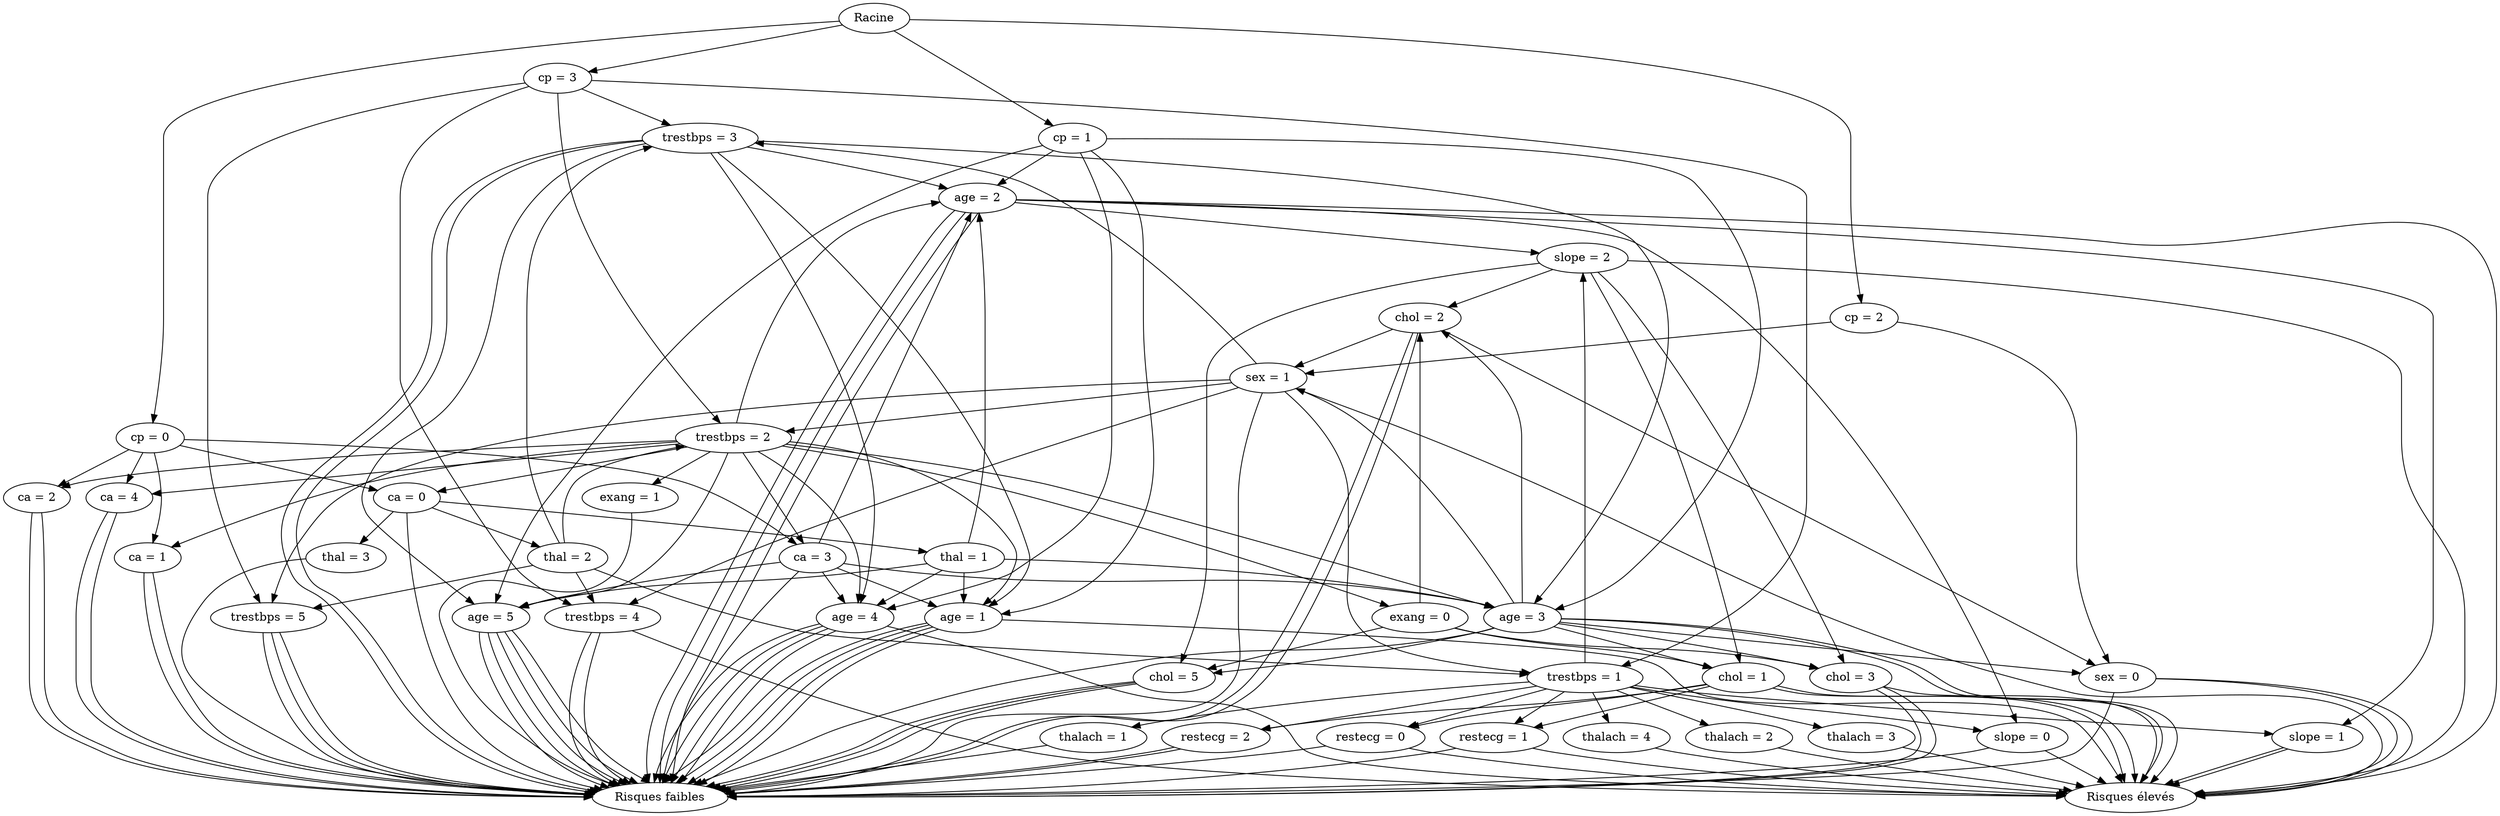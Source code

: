 digraph tree {
    "Racine";
    "cp = 3";
    "trestbps = 4";
    "Risques élevés";
    "trestbps = 5";
    "Risques faibles";
    "trestbps = 3";
    "age = 1";
    "Risques faibles";
    "age = 2";
    "Risques élevés";
    "age = 4";
    "Risques élevés";
    "age = 5";
    "Risques faibles";
    "age = 3";
    "sex = 0";
    "Risques élevés";
    "sex = 1";
    "Risques faibles";
    "trestbps = 1";
    "restecg = 0";
    "Risques élevés";
    "restecg = 1";
    "Risques faibles";
    "restecg = 2";
    "Risques faibles";
    "trestbps = 2";
    "age = 3";
    "Risques faibles";
    "age = 1";
    "Risques élevés";
    "age = 2";
    "Risques faibles";
    "age = 4";
    "Risques faibles";
    "age = 5";
    "Risques faibles";
    "cp = 0";
    "ca = 3";
    "Risques faibles";
    "ca = 1";
    "Risques faibles";
    "ca = 2";
    "Risques faibles";
    "ca = 4";
    "Risques faibles";
    "ca = 0";
    "thal = 3";
    "Risques faibles";
    "thal = 1";
    "age = 3";
    "Risques élevés";
    "age = 1";
    "Risques faibles";
    "age = 2";
    "Risques faibles";
    "age = 4";
    "Risques faibles";
    "age = 5";
    "Risques faibles";
    "thal = 2";
    "trestbps = 3";
    "Risques faibles";
    "trestbps = 4";
    "Risques faibles";
    "trestbps = 5";
    "Risques faibles";
    "trestbps = 1";
    "thalach = 1";
    "Risques faibles";
    "thalach = 4";
    "Risques élevés";
    "thalach = 2";
    "Risques élevés";
    "thalach = 3";
    "Risques élevés";
    "trestbps = 2";
    "exang = 1";
    "Risques faibles";
    "exang = 0";
    "chol = 5";
    "Risques faibles";
    "chol = 3";
    "Risques élevés";
    "chol = 1";
    "Risques élevés";
    "chol = 2";
    "sex = 0";
    "Risques faibles";
    "sex = 1";
    "Risques élevés";
    "cp = 1";
    "age = 1";
    "Risques faibles";
    "age = 4";
    "Risques faibles";
    "age = 5";
    "Risques faibles";
    "age = 3";
    "chol = 5";
    "Risques faibles";
    "chol = 3";
    "Risques faibles";
    "chol = 1";
    "Risques élevés";
    "chol = 2";
    "Risques faibles";
    "age = 2";
    "slope = 0";
    "Risques faibles";
    "slope = 1";
    "Risques élevés";
    "slope = 2";
    "Risques élevés";
    "cp = 2";
    "sex = 0";
    "Risques élevés";
    "sex = 1";
    "trestbps = 3";
    "Risques faibles";
    "trestbps = 4";
    "Risques faibles";
    "trestbps = 5";
    "Risques faibles";
    "trestbps = 1";
    "slope = 0";
    "Risques élevés";
    "slope = 1";
    "Risques élevés";
    "slope = 2";
    "chol = 5";
    "Risques faibles";
    "chol = 3";
    "Risques faibles";
    "chol = 2";
    "Risques faibles";
    "chol = 1";
    "restecg = 0";
    "Risques faibles";
    "restecg = 1";
    "Risques élevés";
    "restecg = 2";
    "Risques faibles";
    "trestbps = 2";
    "ca = 1";
    "Risques faibles";
    "ca = 2";
    "Risques faibles";
    "ca = 4";
    "Risques faibles";
    "ca = 0";
    "Risques faibles";
    "ca = 3";
    "age = 3";
    "Risques élevés";
    "age = 1";
    "Risques faibles";
    "age = 2";
    "Risques faibles";
    "age = 4";
    "Risques faibles";
    "age = 5";
    "Risques faibles";
    "Racine" -> "cp = 3";
    "Racine" -> "cp = 0";
    "Racine" -> "cp = 1";
    "Racine" -> "cp = 2";
    "cp = 3" -> "trestbps = 4";
    "cp = 3" -> "trestbps = 5";
    "cp = 3" -> "trestbps = 3";
    "cp = 3" -> "trestbps = 1";
    "cp = 3" -> "trestbps = 2";
    "trestbps = 4" -> "Risques élevés";
    "trestbps = 5" -> "Risques faibles";
    "trestbps = 3" -> "age = 1";
    "trestbps = 3" -> "age = 2";
    "trestbps = 3" -> "age = 4";
    "trestbps = 3" -> "age = 5";
    "trestbps = 3" -> "age = 3";
    "age = 1" -> "Risques faibles";
    "age = 2" -> "Risques élevés";
    "age = 4" -> "Risques élevés";
    "age = 5" -> "Risques faibles";
    "age = 3" -> "sex = 0";
    "age = 3" -> "sex = 1";
    "sex = 0" -> "Risques élevés";
    "sex = 1" -> "Risques faibles";
    "trestbps = 1" -> "restecg = 0";
    "trestbps = 1" -> "restecg = 1";
    "trestbps = 1" -> "restecg = 2";
    "restecg = 0" -> "Risques élevés";
    "restecg = 1" -> "Risques faibles";
    "restecg = 2" -> "Risques faibles";
    "trestbps = 2" -> "age = 3";
    "trestbps = 2" -> "age = 1";
    "trestbps = 2" -> "age = 2";
    "trestbps = 2" -> "age = 4";
    "trestbps = 2" -> "age = 5";
    "age = 3" -> "Risques faibles";
    "age = 1" -> "Risques élevés";
    "age = 2" -> "Risques faibles";
    "age = 4" -> "Risques faibles";
    "age = 5" -> "Risques faibles";
    "cp = 0" -> "ca = 3";
    "cp = 0" -> "ca = 1";
    "cp = 0" -> "ca = 2";
    "cp = 0" -> "ca = 4";
    "cp = 0" -> "ca = 0";
    "ca = 3" -> "Risques faibles";
    "ca = 1" -> "Risques faibles";
    "ca = 2" -> "Risques faibles";
    "ca = 4" -> "Risques faibles";
    "ca = 0" -> "thal = 3";
    "ca = 0" -> "thal = 1";
    "ca = 0" -> "thal = 2";
    "thal = 3" -> "Risques faibles";
    "thal = 1" -> "age = 3";
    "thal = 1" -> "age = 1";
    "thal = 1" -> "age = 2";
    "thal = 1" -> "age = 4";
    "thal = 1" -> "age = 5";
    "age = 3" -> "Risques élevés";
    "age = 1" -> "Risques faibles";
    "age = 2" -> "Risques faibles";
    "age = 4" -> "Risques faibles";
    "age = 5" -> "Risques faibles";
    "thal = 2" -> "trestbps = 3";
    "thal = 2" -> "trestbps = 4";
    "thal = 2" -> "trestbps = 5";
    "thal = 2" -> "trestbps = 1";
    "thal = 2" -> "trestbps = 2";
    "trestbps = 3" -> "Risques faibles";
    "trestbps = 4" -> "Risques faibles";
    "trestbps = 5" -> "Risques faibles";
    "trestbps = 1" -> "thalach = 1";
    "trestbps = 1" -> "thalach = 4";
    "trestbps = 1" -> "thalach = 2";
    "trestbps = 1" -> "thalach = 3";
    "thalach = 1" -> "Risques faibles";
    "thalach = 4" -> "Risques élevés";
    "thalach = 2" -> "Risques élevés";
    "thalach = 3" -> "Risques élevés";
    "trestbps = 2" -> "exang = 1";
    "trestbps = 2" -> "exang = 0";
    "exang = 1" -> "Risques faibles";
    "exang = 0" -> "chol = 5";
    "exang = 0" -> "chol = 3";
    "exang = 0" -> "chol = 1";
    "exang = 0" -> "chol = 2";
    "chol = 5" -> "Risques faibles";
    "chol = 3" -> "Risques élevés";
    "chol = 1" -> "Risques élevés";
    "chol = 2" -> "sex = 0";
    "chol = 2" -> "sex = 1";
    "sex = 0" -> "Risques faibles";
    "sex = 1" -> "Risques élevés";
    "cp = 1" -> "age = 1";
    "cp = 1" -> "age = 4";
    "cp = 1" -> "age = 5";
    "cp = 1" -> "age = 3";
    "cp = 1" -> "age = 2";
    "age = 1" -> "Risques faibles";
    "age = 4" -> "Risques faibles";
    "age = 5" -> "Risques faibles";
    "age = 3" -> "chol = 5";
    "age = 3" -> "chol = 3";
    "age = 3" -> "chol = 1";
    "age = 3" -> "chol = 2";
    "chol = 5" -> "Risques faibles";
    "chol = 3" -> "Risques faibles";
    "chol = 1" -> "Risques élevés";
    "chol = 2" -> "Risques faibles";
    "age = 2" -> "slope = 0";
    "age = 2" -> "slope = 1";
    "age = 2" -> "slope = 2";
    "slope = 0" -> "Risques faibles";
    "slope = 1" -> "Risques élevés";
    "slope = 2" -> "Risques élevés";
    "cp = 2" -> "sex = 0";
    "cp = 2" -> "sex = 1";
    "sex = 0" -> "Risques élevés";
    "sex = 1" -> "trestbps = 3";
    "sex = 1" -> "trestbps = 4";
    "sex = 1" -> "trestbps = 5";
    "sex = 1" -> "trestbps = 1";
    "sex = 1" -> "trestbps = 2";
    "trestbps = 3" -> "Risques faibles";
    "trestbps = 4" -> "Risques faibles";
    "trestbps = 5" -> "Risques faibles";
    "trestbps = 1" -> "slope = 0";
    "trestbps = 1" -> "slope = 1";
    "trestbps = 1" -> "slope = 2";
    "slope = 0" -> "Risques élevés";
    "slope = 1" -> "Risques élevés";
    "slope = 2" -> "chol = 5";
    "slope = 2" -> "chol = 3";
    "slope = 2" -> "chol = 2";
    "slope = 2" -> "chol = 1";
    "chol = 5" -> "Risques faibles";
    "chol = 3" -> "Risques faibles";
    "chol = 2" -> "Risques faibles";
    "chol = 1" -> "restecg = 0";
    "chol = 1" -> "restecg = 1";
    "chol = 1" -> "restecg = 2";
    "restecg = 0" -> "Risques faibles";
    "restecg = 1" -> "Risques élevés";
    "restecg = 2" -> "Risques faibles";
    "trestbps = 2" -> "ca = 1";
    "trestbps = 2" -> "ca = 2";
    "trestbps = 2" -> "ca = 4";
    "trestbps = 2" -> "ca = 0";
    "trestbps = 2" -> "ca = 3";
    "ca = 1" -> "Risques faibles";
    "ca = 2" -> "Risques faibles";
    "ca = 4" -> "Risques faibles";
    "ca = 0" -> "Risques faibles";
    "ca = 3" -> "age = 3";
    "ca = 3" -> "age = 1";
    "ca = 3" -> "age = 2";
    "ca = 3" -> "age = 4";
    "ca = 3" -> "age = 5";
    "age = 3" -> "Risques élevés";
    "age = 1" -> "Risques faibles";
    "age = 2" -> "Risques faibles";
    "age = 4" -> "Risques faibles";
    "age = 5" -> "Risques faibles";
}

